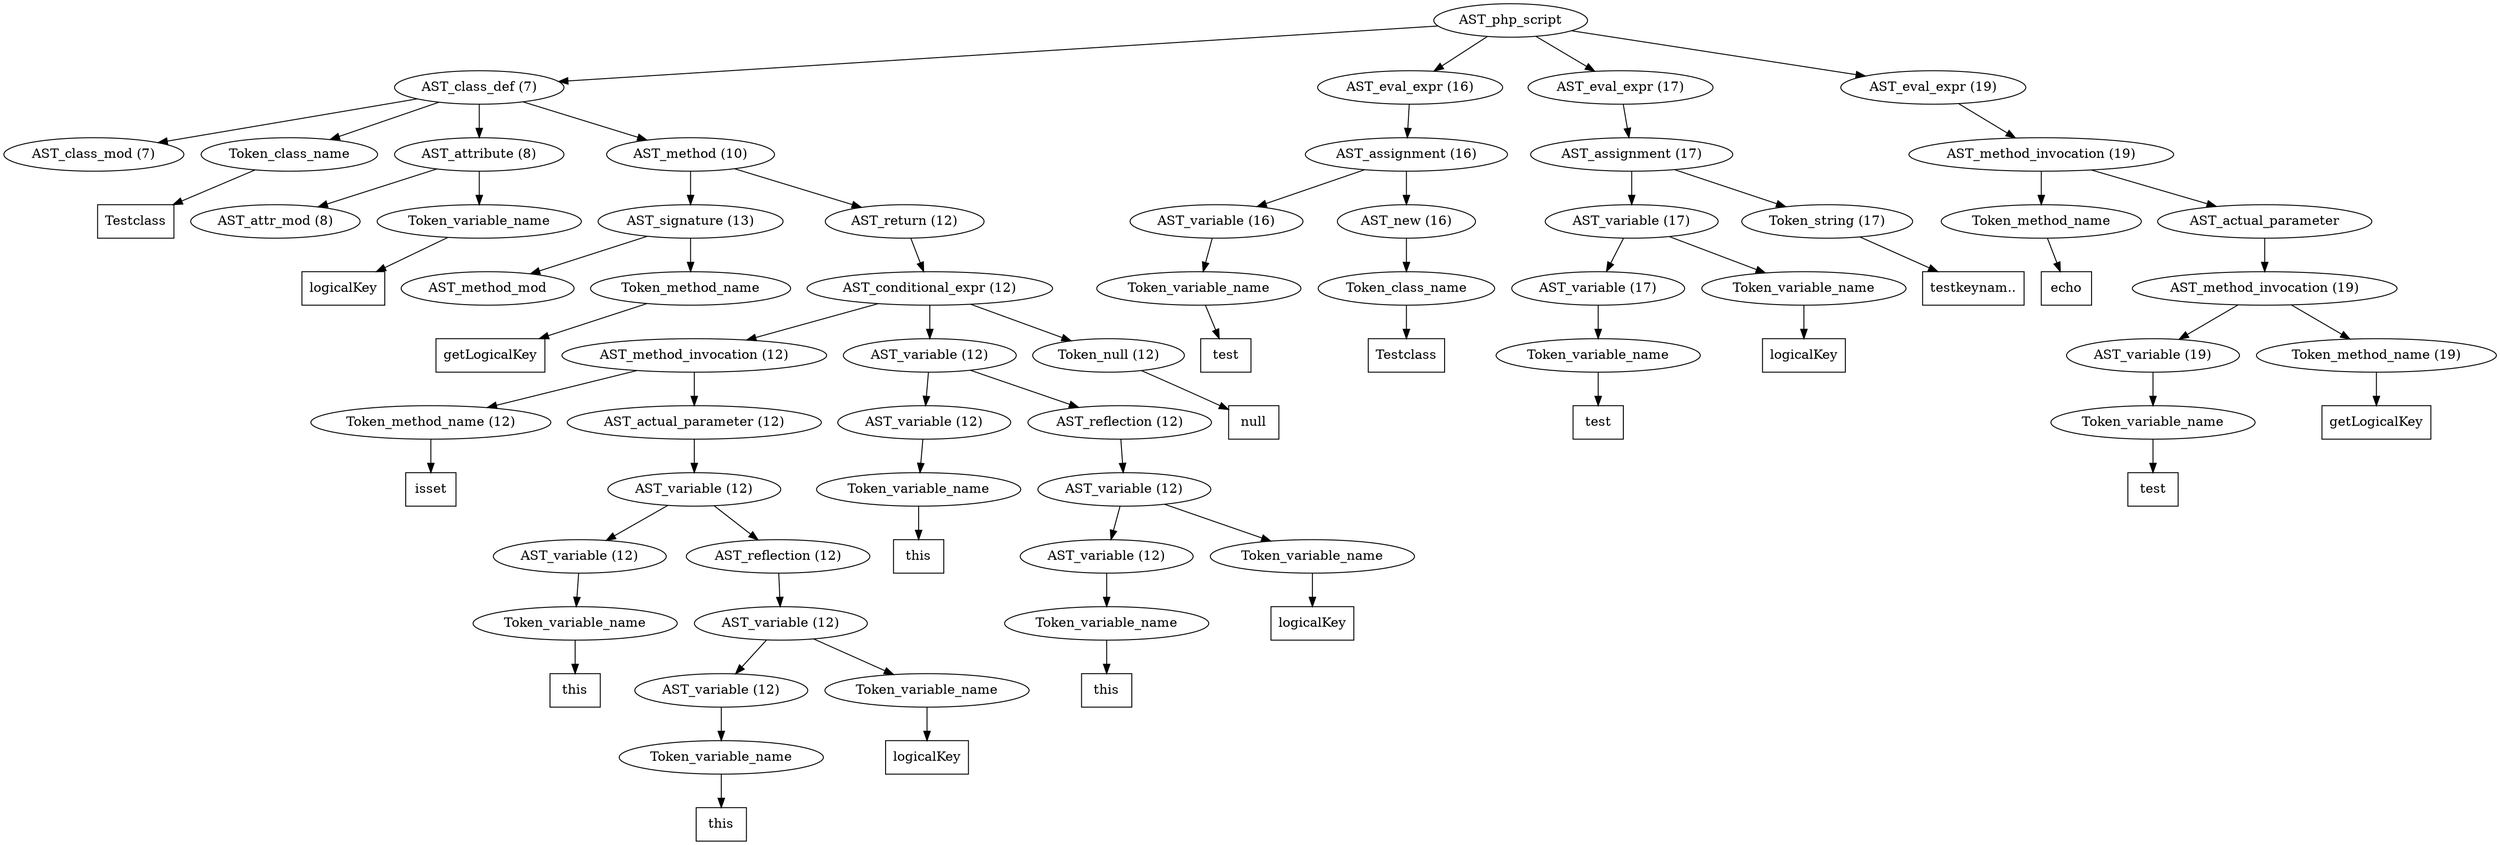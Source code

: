 /*
 * AST in dot format generated by phc -- the PHP compiler
 */

digraph AST {
node_0 [label="AST_php_script"];
node_1 [label="AST_class_def (7)"];
node_2 [label="AST_class_mod (7)"];
node_3 [label="Token_class_name"];
node_4 [label="Testclass", shape=box]
node_3 -> node_4;
node_5 [label="AST_attribute (8)"];
node_6 [label="AST_attr_mod (8)"];
node_7 [label="Token_variable_name"];
node_8 [label="logicalKey", shape=box]
node_7 -> node_8;
node_5 -> node_7;
node_5 -> node_6;
node_9 [label="AST_method (10)"];
node_10 [label="AST_signature (13)"];
node_11 [label="AST_method_mod"];
node_12 [label="Token_method_name"];
node_13 [label="getLogicalKey", shape=box]
node_12 -> node_13;
node_10 -> node_12;
node_10 -> node_11;
node_14 [label="AST_return (12)"];
node_15 [label="AST_conditional_expr (12)"];
node_16 [label="AST_method_invocation (12)"];
node_17 [label="Token_method_name (12)"];
node_18 [label="isset", shape=box]
node_17 -> node_18;
node_19 [label="AST_actual_parameter (12)"];
node_20 [label="AST_variable (12)"];
node_21 [label="AST_variable (12)"];
node_22 [label="Token_variable_name"];
node_23 [label="this", shape=box]
node_22 -> node_23;
node_21 -> node_22;
node_24 [label="AST_reflection (12)"];
node_25 [label="AST_variable (12)"];
node_26 [label="AST_variable (12)"];
node_27 [label="Token_variable_name"];
node_28 [label="this", shape=box]
node_27 -> node_28;
node_26 -> node_27;
node_29 [label="Token_variable_name"];
node_30 [label="logicalKey", shape=box]
node_29 -> node_30;
node_25 -> node_29;
node_25 -> node_26;
node_24 -> node_25;
node_20 -> node_24;
node_20 -> node_21;
node_19 -> node_20;
node_16 -> node_19;
node_16 -> node_17;
node_31 [label="AST_variable (12)"];
node_32 [label="AST_variable (12)"];
node_33 [label="Token_variable_name"];
node_34 [label="this", shape=box]
node_33 -> node_34;
node_32 -> node_33;
node_35 [label="AST_reflection (12)"];
node_36 [label="AST_variable (12)"];
node_37 [label="AST_variable (12)"];
node_38 [label="Token_variable_name"];
node_39 [label="this", shape=box]
node_38 -> node_39;
node_37 -> node_38;
node_40 [label="Token_variable_name"];
node_41 [label="logicalKey", shape=box]
node_40 -> node_41;
node_36 -> node_40;
node_36 -> node_37;
node_35 -> node_36;
node_31 -> node_35;
node_31 -> node_32;
node_42 [label="Token_null (12)"];
node_43 [label="null", shape=box]
node_42 -> node_43;
node_15 -> node_42;
node_15 -> node_31;
node_15 -> node_16;
node_14 -> node_15;
node_9 -> node_14;
node_9 -> node_10;
node_1 -> node_9;
node_1 -> node_5;
node_1 -> node_3;
node_1 -> node_2;
node_44 [label="AST_eval_expr (16)"];
node_45 [label="AST_assignment (16)"];
node_46 [label="AST_variable (16)"];
node_47 [label="Token_variable_name"];
node_48 [label="test", shape=box]
node_47 -> node_48;
node_46 -> node_47;
node_49 [label="AST_new (16)"];
node_50 [label="Token_class_name"];
node_51 [label="Testclass", shape=box]
node_50 -> node_51;
node_49 -> node_50;
node_45 -> node_49;
node_45 -> node_46;
node_44 -> node_45;
node_52 [label="AST_eval_expr (17)"];
node_53 [label="AST_assignment (17)"];
node_54 [label="AST_variable (17)"];
node_55 [label="AST_variable (17)"];
node_56 [label="Token_variable_name"];
node_57 [label="test", shape=box]
node_56 -> node_57;
node_55 -> node_56;
node_58 [label="Token_variable_name"];
node_59 [label="logicalKey", shape=box]
node_58 -> node_59;
node_54 -> node_58;
node_54 -> node_55;
node_60 [label="Token_string (17)"];
node_61 [label="testkeynam..", shape=box]
node_60 -> node_61;
node_53 -> node_60;
node_53 -> node_54;
node_52 -> node_53;
node_62 [label="AST_eval_expr (19)"];
node_63 [label="AST_method_invocation (19)"];
node_64 [label="Token_method_name"];
node_65 [label="echo", shape=box]
node_64 -> node_65;
node_66 [label="AST_actual_parameter"];
node_67 [label="AST_method_invocation (19)"];
node_68 [label="AST_variable (19)"];
node_69 [label="Token_variable_name"];
node_70 [label="test", shape=box]
node_69 -> node_70;
node_68 -> node_69;
node_71 [label="Token_method_name (19)"];
node_72 [label="getLogicalKey", shape=box]
node_71 -> node_72;
node_67 -> node_71;
node_67 -> node_68;
node_66 -> node_67;
node_63 -> node_66;
node_63 -> node_64;
node_62 -> node_63;
node_0 -> node_62;
node_0 -> node_52;
node_0 -> node_44;
node_0 -> node_1;
}
